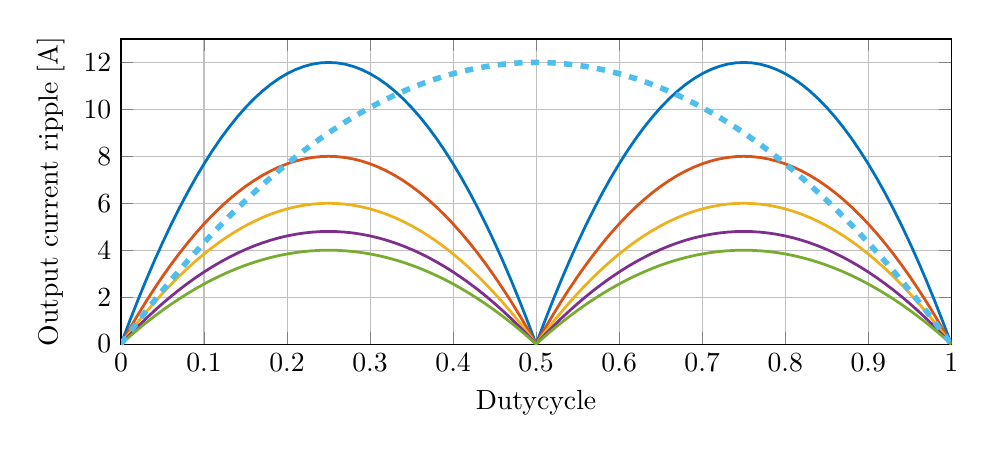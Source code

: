 % This file was created by matlab2tikz.
%
\definecolor{mycolor1}{rgb}{0.0,0.447,0.741}%
\definecolor{mycolor2}{rgb}{0.85,0.325,0.098}%
\definecolor{mycolor3}{rgb}{0.929,0.694,0.125}%
\definecolor{mycolor4}{rgb}{0.494,0.184,0.556}%
\definecolor{mycolor5}{rgb}{0.466,0.674,0.188}%
\definecolor{mycolor6}{rgb}{0.301,0.745,0.933}%
%
\begin{tikzpicture}

\begin{axis}[%
width=\columnwidth,
height=0.45\columnwidth,
%at={(0\columnwidth,0\columnwidth)},
%scale only axis,
xmin=0,
xmax=1,
%xlabel style={font=\color{white!15!black}},
xlabel={Dutycycle},
%x label style={at={(axis description cs:0.5,0.03)},anchor=north},
ymin=0,
ymax=13,
ytick distance = 2,
%ylabel style={font=\color{white!15!black}},
ylabel={Output current ripple [A]},
%y label style={at={(axis description cs:0.1,.5)},anchor=south},
%axis background/.style={fill=white},
%axis x line*=bottom,
%axis y line*=left,
xmajorgrids,
ymajorgrids,
%legend style={at={(0.5,-0.22)}, anchor=north, legend cell align=left, align=left, draw=white!15!black},
%legend columns=-1
%legend style={at={(1.02,0.5)}, anchor=west, legend cell align=left, align=left, draw=white!15!black},
]
\addplot [color=mycolor1, line width=1.0pt]
  table[row sep=crcr]{%
0	0\\
0.01	0.941\\
0.02	1.843\\
0.03	2.707\\
0.04	3.533\\
0.05	4.32\\
0.06	5.069\\
0.07	5.779\\
0.08	6.451\\
0.09	7.085\\
0.1	7.68\\
0.11	8.237\\
0.12	8.755\\
0.13	9.235\\
0.14	9.677\\
0.15	10.08\\
0.16	10.445\\
0.17	10.771\\
0.18	11.059\\
0.19	11.309\\
0.2	11.52\\
0.21	11.693\\
0.22	11.827\\
0.23	11.923\\
0.24	11.981\\
0.25	12\\
0.26	11.981\\
0.27	11.923\\
0.28	11.827\\
0.29	11.693\\
0.3	11.52\\
0.31	11.309\\
0.32	11.059\\
0.33	10.771\\
0.34	10.445\\
0.35	10.08\\
0.36	9.677\\
0.37	9.235\\
0.38	8.755\\
0.39	8.237\\
0.4	7.68\\
0.41	7.085\\
0.42	6.451\\
0.43	5.779\\
0.44	5.069\\
0.45	4.32\\
0.46	3.533\\
0.47	2.707\\
0.48	1.843\\
0.49	0.941\\
0.5	0\\
0.51	0.941\\
0.52	1.843\\
0.53	2.707\\
0.54	3.533\\
0.55	4.32\\
0.56	5.069\\
0.57	5.779\\
0.58	6.451\\
0.59	7.085\\
0.6	7.68\\
0.61	8.237\\
0.62	8.755\\
0.63	9.235\\
0.64	9.677\\
0.65	10.08\\
0.66	10.445\\
0.67	10.771\\
0.68	11.059\\
0.69	11.309\\
0.7	11.52\\
0.71	11.693\\
0.72	11.827\\
0.73	11.923\\
0.74	11.981\\
0.75	12\\
0.76	11.981\\
0.77	11.923\\
0.78	11.827\\
0.79	11.693\\
0.8	11.52\\
0.81	11.309\\
0.82	11.059\\
0.83	10.771\\
0.84	10.445\\
0.85	10.08\\
0.86	9.677\\
0.87	9.235\\
0.88	8.755\\
0.89	8.237\\
0.9	7.68\\
0.91	7.085\\
0.92	6.451\\
0.93	5.779\\
0.94	5.069\\
0.95	4.32\\
0.96	3.533\\
0.97	2.707\\
0.98	1.843\\
0.99	0.941\\
1	0\\
};
\addlegendentry{k= -0.5}

\addplot [color=mycolor2, line width=1.0pt]
  table[row sep=crcr]{%
0	0\\
0.01	0.627\\
0.02	1.229\\
0.03	1.805\\
0.04	2.355\\
0.05	2.88\\
0.06	3.379\\
0.07	3.853\\
0.08	4.301\\
0.09	4.723\\
0.1	5.12\\
0.11	5.491\\
0.12	5.837\\
0.13	6.157\\
0.14	6.451\\
0.15	6.72\\
0.16	6.963\\
0.17	7.181\\
0.18	7.373\\
0.19	7.539\\
0.2	7.68\\
0.21	7.795\\
0.22	7.885\\
0.23	7.949\\
0.24	7.987\\
0.25	8\\
0.26	7.987\\
0.27	7.949\\
0.28	7.885\\
0.29	7.795\\
0.3	7.68\\
0.31	7.539\\
0.32	7.373\\
0.33	7.181\\
0.34	6.963\\
0.35	6.72\\
0.36	6.451\\
0.37	6.157\\
0.38	5.837\\
0.39	5.491\\
0.4	5.12\\
0.41	4.723\\
0.42	4.301\\
0.43	3.853\\
0.44	3.379\\
0.45	2.88\\
0.46	2.355\\
0.47	1.805\\
0.48	1.229\\
0.49	0.627\\
0.5	0\\
0.51	0.627\\
0.52	1.229\\
0.53	1.805\\
0.54	2.355\\
0.55	2.88\\
0.56	3.379\\
0.57	3.853\\
0.58	4.301\\
0.59	4.723\\
0.6	5.12\\
0.61	5.491\\
0.62	5.837\\
0.63	6.157\\
0.64	6.451\\
0.65	6.72\\
0.66	6.963\\
0.67	7.181\\
0.68	7.373\\
0.69	7.539\\
0.7	7.68\\
0.71	7.795\\
0.72	7.885\\
0.73	7.949\\
0.74	7.987\\
0.75	8\\
0.76	7.987\\
0.77	7.949\\
0.78	7.885\\
0.79	7.795\\
0.8	7.68\\
0.81	7.539\\
0.82	7.373\\
0.83	7.181\\
0.84	6.963\\
0.85	6.72\\
0.86	6.451\\
0.87	6.157\\
0.88	5.837\\
0.89	5.491\\
0.9	5.12\\
0.91	4.723\\
0.92	4.301\\
0.93	3.853\\
0.94	3.379\\
0.95	2.88\\
0.96	2.355\\
0.97	1.805\\
0.98	1.229\\
0.99	0.627\\
1	0\\
};
\addlegendentry{k= -0.25}

\addplot [color=mycolor3, line width=1.0pt]
  table[row sep=crcr]{%
0	0\\
0.01	0.47\\
0.02	0.922\\
0.03	1.354\\
0.04	1.766\\
0.05	2.16\\
0.06	2.534\\
0.07	2.89\\
0.08	3.226\\
0.09	3.542\\
0.1	3.84\\
0.11	4.118\\
0.12	4.378\\
0.13	4.618\\
0.14	4.838\\
0.15	5.04\\
0.16	5.222\\
0.17	5.386\\
0.18	5.53\\
0.19	5.654\\
0.2	5.76\\
0.21	5.846\\
0.22	5.914\\
0.23	5.962\\
0.24	5.99\\
0.25	6\\
0.26	5.99\\
0.27	5.962\\
0.28	5.914\\
0.29	5.846\\
0.3	5.76\\
0.31	5.654\\
0.32	5.53\\
0.33	5.386\\
0.34	5.222\\
0.35	5.04\\
0.36	4.838\\
0.37	4.618\\
0.38	4.378\\
0.39	4.118\\
0.4	3.84\\
0.41	3.542\\
0.42	3.226\\
0.43	2.89\\
0.44	2.534\\
0.45	2.16\\
0.46	1.766\\
0.47	1.354\\
0.48	0.922\\
0.49	0.47\\
0.5	0\\
0.51	0.47\\
0.52	0.922\\
0.53	1.354\\
0.54	1.766\\
0.55	2.16\\
0.56	2.534\\
0.57	2.89\\
0.58	3.226\\
0.59	3.542\\
0.6	3.84\\
0.61	4.118\\
0.62	4.378\\
0.63	4.618\\
0.64	4.838\\
0.65	5.04\\
0.66	5.222\\
0.67	5.386\\
0.68	5.53\\
0.69	5.654\\
0.7	5.76\\
0.71	5.846\\
0.72	5.914\\
0.73	5.962\\
0.74	5.99\\
0.75	6\\
0.76	5.99\\
0.77	5.962\\
0.78	5.914\\
0.79	5.846\\
0.8	5.76\\
0.81	5.654\\
0.82	5.53\\
0.83	5.386\\
0.84	5.222\\
0.85	5.04\\
0.86	4.838\\
0.87	4.618\\
0.88	4.378\\
0.89	4.118\\
0.9	3.84\\
0.91	3.542\\
0.92	3.226\\
0.93	2.89\\
0.94	2.534\\
0.95	2.16\\
0.96	1.766\\
0.97	1.354\\
0.98	0.922\\
0.99	0.47\\
1	0\\
};
\addlegendentry{k= 0}

\addplot [color=mycolor4, line width=1.0pt]
  table[row sep=crcr]{%
0	0\\
0.01	0.376\\
0.02	0.737\\
0.03	1.083\\
0.04	1.413\\
0.05	1.728\\
0.06	2.028\\
0.07	2.312\\
0.08	2.58\\
0.09	2.834\\
0.1	3.072\\
0.11	3.295\\
0.12	3.502\\
0.13	3.694\\
0.14	3.871\\
0.15	4.032\\
0.16	4.178\\
0.17	4.308\\
0.18	4.424\\
0.19	4.524\\
0.2	4.608\\
0.21	4.677\\
0.22	4.731\\
0.23	4.769\\
0.24	4.792\\
0.25	4.8\\
0.26	4.792\\
0.27	4.769\\
0.28	4.731\\
0.29	4.677\\
0.3	4.608\\
0.31	4.524\\
0.32	4.424\\
0.33	4.308\\
0.34	4.178\\
0.35	4.032\\
0.36	3.871\\
0.37	3.694\\
0.38	3.502\\
0.39	3.295\\
0.4	3.072\\
0.41	2.834\\
0.42	2.58\\
0.43	2.312\\
0.44	2.028\\
0.45	1.728\\
0.46	1.413\\
0.47	1.083\\
0.48	0.737\\
0.49	0.376\\
0.5	0\\
0.51	0.376\\
0.52	0.737\\
0.53	1.083\\
0.54	1.413\\
0.55	1.728\\
0.56	2.028\\
0.57	2.312\\
0.58	2.58\\
0.59	2.834\\
0.6	3.072\\
0.61	3.295\\
0.62	3.502\\
0.63	3.694\\
0.64	3.871\\
0.65	4.032\\
0.66	4.178\\
0.67	4.308\\
0.68	4.424\\
0.69	4.524\\
0.7	4.608\\
0.71	4.677\\
0.72	4.731\\
0.73	4.769\\
0.74	4.792\\
0.75	4.8\\
0.76	4.792\\
0.77	4.769\\
0.78	4.731\\
0.79	4.677\\
0.8	4.608\\
0.81	4.524\\
0.82	4.424\\
0.83	4.308\\
0.84	4.178\\
0.85	4.032\\
0.86	3.871\\
0.87	3.694\\
0.88	3.502\\
0.89	3.295\\
0.9	3.072\\
0.91	2.834\\
0.92	2.58\\
0.93	2.312\\
0.94	2.028\\
0.95	1.728\\
0.96	1.413\\
0.97	1.083\\
0.98	0.737\\
0.99	0.376\\
1	0\\
};
\addlegendentry{k= 0.25}

\addplot [color=mycolor5, line width=1.0pt]
  table[row sep=crcr]{%
0	0\\
0.01	0.314\\
0.02	0.614\\
0.03	0.902\\
0.04	1.178\\
0.05	1.44\\
0.06	1.69\\
0.07	1.926\\
0.08	2.15\\
0.09	2.362\\
0.1	2.56\\
0.11	2.746\\
0.12	2.918\\
0.13	3.078\\
0.14	3.226\\
0.15	3.36\\
0.16	3.482\\
0.17	3.59\\
0.18	3.686\\
0.19	3.77\\
0.2	3.84\\
0.21	3.898\\
0.22	3.942\\
0.23	3.974\\
0.24	3.994\\
0.25	4\\
0.26	3.994\\
0.27	3.974\\
0.28	3.942\\
0.29	3.898\\
0.3	3.84\\
0.31	3.77\\
0.32	3.686\\
0.33	3.59\\
0.34	3.482\\
0.35	3.36\\
0.36	3.226\\
0.37	3.078\\
0.38	2.918\\
0.39	2.746\\
0.4	2.56\\
0.41	2.362\\
0.42	2.15\\
0.43	1.926\\
0.44	1.69\\
0.45	1.44\\
0.46	1.178\\
0.47	0.902\\
0.48	0.614\\
0.49	0.314\\
0.5	0\\
0.51	0.314\\
0.52	0.614\\
0.53	0.902\\
0.54	1.178\\
0.55	1.44\\
0.56	1.69\\
0.57	1.926\\
0.58	2.15\\
0.59	2.362\\
0.6	2.56\\
0.61	2.746\\
0.62	2.918\\
0.63	3.078\\
0.64	3.226\\
0.65	3.36\\
0.66	3.482\\
0.67	3.59\\
0.68	3.686\\
0.69	3.77\\
0.7	3.84\\
0.71	3.898\\
0.72	3.942\\
0.73	3.974\\
0.74	3.994\\
0.75	4\\
0.76	3.994\\
0.77	3.974\\
0.78	3.942\\
0.79	3.898\\
0.8	3.84\\
0.81	3.77\\
0.82	3.686\\
0.83	3.59\\
0.84	3.482\\
0.85	3.36\\
0.86	3.226\\
0.87	3.078\\
0.88	2.918\\
0.89	2.746\\
0.9	2.56\\
0.91	2.362\\
0.92	2.15\\
0.93	1.926\\
0.94	1.69\\
0.95	1.44\\
0.96	1.178\\
0.97	0.902\\
0.98	0.614\\
0.99	0.314\\
1	0\\
};
\addlegendentry{k= 0.5}

\addplot [color=mycolor6, dashed, line width=2.0pt]
  table[row sep=crcr]{%
0	0\\
0.01	0.475\\
0.02	0.941\\
0.03	1.397\\
0.04	1.843\\
0.05	2.28\\
0.06	2.707\\
0.07	3.125\\
0.08	3.533\\
0.09	3.931\\
0.1	4.32\\
0.11	4.699\\
0.12	5.069\\
0.13	5.429\\
0.14	5.779\\
0.15	6.12\\
0.16	6.451\\
0.17	6.773\\
0.18	7.085\\
0.19	7.387\\
0.2	7.68\\
0.21	7.963\\
0.22	8.237\\
0.23	8.501\\
0.24	8.755\\
0.25	9\\
0.26	9.235\\
0.27	9.461\\
0.28	9.677\\
0.29	9.883\\
0.3	10.08\\
0.31	10.267\\
0.32	10.445\\
0.33	10.613\\
0.34	10.771\\
0.35	10.92\\
0.36	11.059\\
0.37	11.189\\
0.38	11.309\\
0.39	11.419\\
0.4	11.52\\
0.41	11.611\\
0.42	11.693\\
0.43	11.765\\
0.44	11.827\\
0.45	11.88\\
0.46	11.923\\
0.47	11.957\\
0.48	11.981\\
0.49	11.995\\
0.5	12\\
0.51	11.995\\
0.52	11.981\\
0.53	11.957\\
0.54	11.923\\
0.55	11.88\\
0.56	11.827\\
0.57	11.765\\
0.58	11.693\\
0.59	11.611\\
0.6	11.52\\
0.61	11.419\\
0.62	11.309\\
0.63	11.189\\
0.64	11.059\\
0.65	10.92\\
0.66	10.771\\
0.67	10.613\\
0.68	10.445\\
0.69	10.267\\
0.7	10.08\\
0.71	9.883\\
0.72	9.677\\
0.73	9.461\\
0.74	9.235\\
0.75	9\\
0.76	8.755\\
0.77	8.501\\
0.78	8.237\\
0.79	7.963\\
0.8	7.68\\
0.81	7.387\\
0.82	7.085\\
0.83	6.773\\
0.84	6.451\\
0.85	6.12\\
0.86	5.779\\
0.87	5.429\\
0.88	5.069\\
0.89	4.699\\
0.9	4.32\\
0.91	3.931\\
0.92	3.533\\
0.93	3.125\\
0.94	2.707\\
0.95	2.28\\
0.96	1.843\\
0.97	1.397\\
0.98	0.941\\
0.99	0.475\\
1	0\\
};
\addlegendentry{1-ph}
\legend{}

\end{axis}
\end{tikzpicture}%